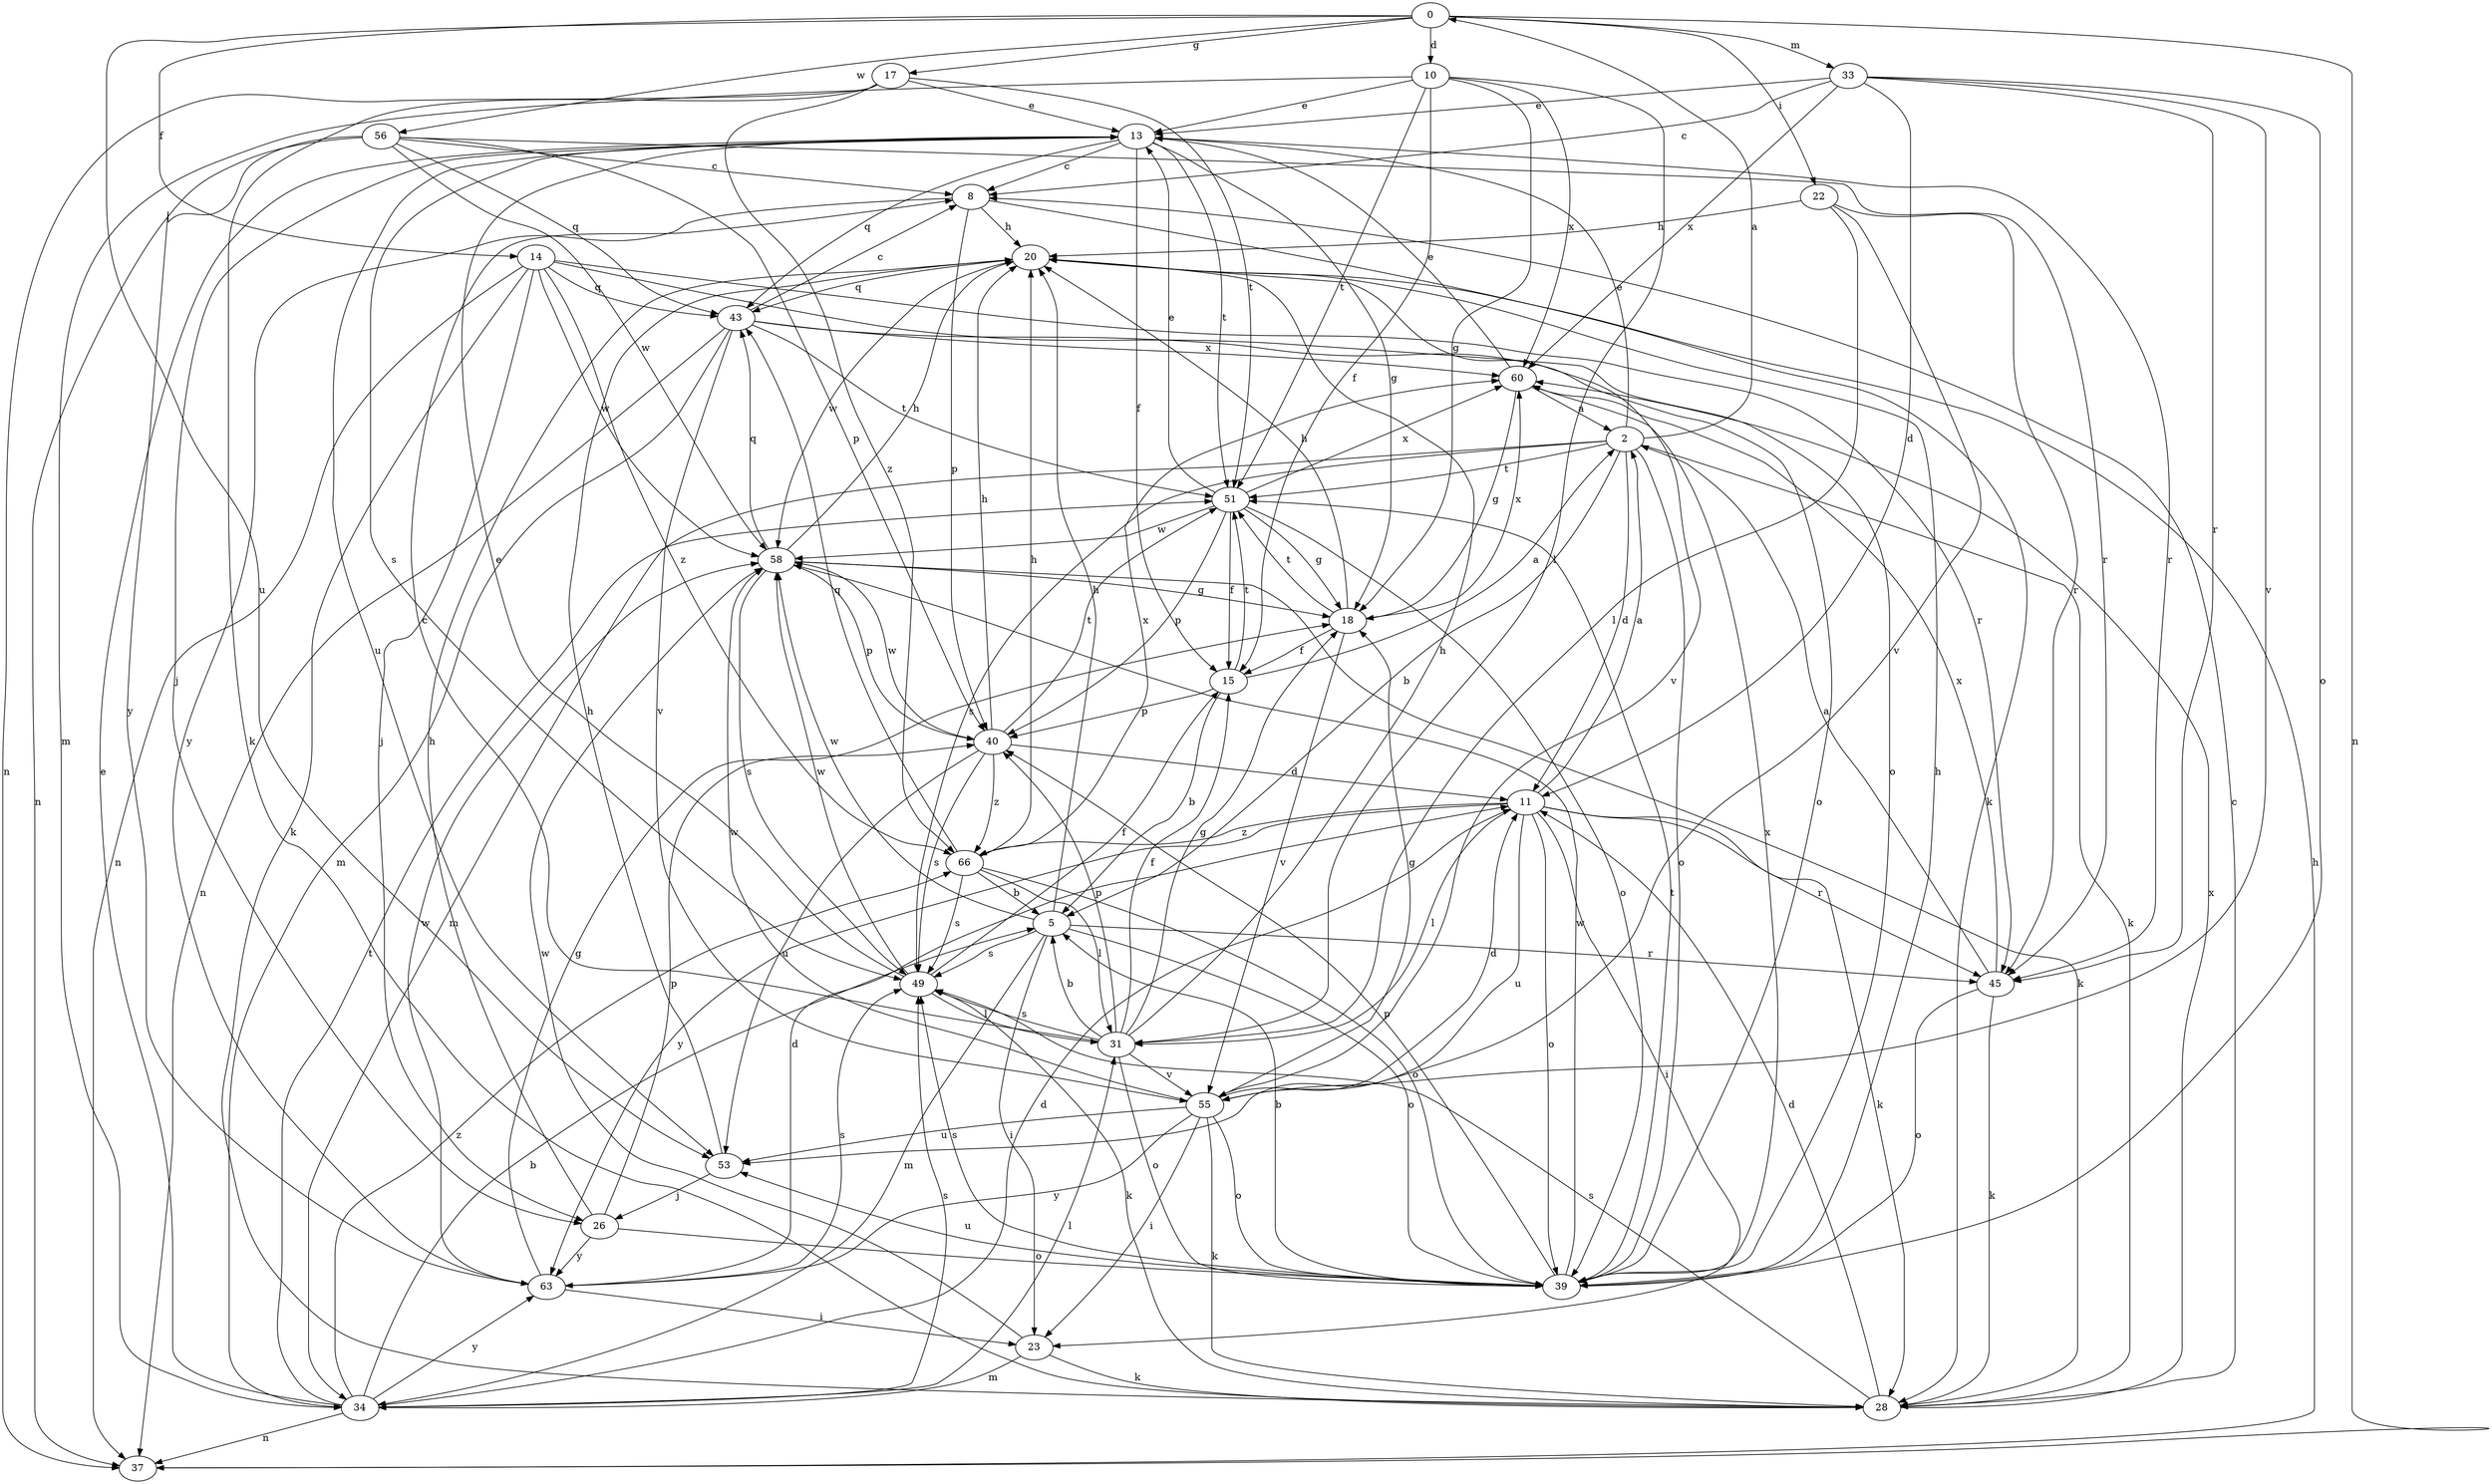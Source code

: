 strict digraph  {
0;
2;
5;
8;
10;
11;
13;
14;
15;
17;
18;
20;
22;
23;
26;
28;
31;
33;
34;
37;
39;
40;
43;
45;
49;
51;
53;
55;
56;
58;
60;
63;
66;
0 -> 10  [label=d];
0 -> 14  [label=f];
0 -> 17  [label=g];
0 -> 22  [label=i];
0 -> 33  [label=m];
0 -> 37  [label=n];
0 -> 53  [label=u];
0 -> 56  [label=w];
2 -> 0  [label=a];
2 -> 5  [label=b];
2 -> 11  [label=d];
2 -> 13  [label=e];
2 -> 28  [label=k];
2 -> 34  [label=m];
2 -> 39  [label=o];
2 -> 49  [label=s];
2 -> 51  [label=t];
5 -> 20  [label=h];
5 -> 23  [label=i];
5 -> 34  [label=m];
5 -> 39  [label=o];
5 -> 45  [label=r];
5 -> 49  [label=s];
5 -> 58  [label=w];
8 -> 20  [label=h];
8 -> 28  [label=k];
8 -> 40  [label=p];
8 -> 63  [label=y];
10 -> 13  [label=e];
10 -> 15  [label=f];
10 -> 18  [label=g];
10 -> 31  [label=l];
10 -> 34  [label=m];
10 -> 51  [label=t];
10 -> 60  [label=x];
11 -> 2  [label=a];
11 -> 23  [label=i];
11 -> 28  [label=k];
11 -> 31  [label=l];
11 -> 39  [label=o];
11 -> 45  [label=r];
11 -> 53  [label=u];
11 -> 63  [label=y];
11 -> 66  [label=z];
13 -> 8  [label=c];
13 -> 15  [label=f];
13 -> 18  [label=g];
13 -> 26  [label=j];
13 -> 43  [label=q];
13 -> 45  [label=r];
13 -> 49  [label=s];
13 -> 51  [label=t];
13 -> 53  [label=u];
14 -> 26  [label=j];
14 -> 28  [label=k];
14 -> 37  [label=n];
14 -> 39  [label=o];
14 -> 43  [label=q];
14 -> 45  [label=r];
14 -> 58  [label=w];
14 -> 66  [label=z];
15 -> 2  [label=a];
15 -> 5  [label=b];
15 -> 40  [label=p];
15 -> 51  [label=t];
17 -> 13  [label=e];
17 -> 28  [label=k];
17 -> 37  [label=n];
17 -> 51  [label=t];
17 -> 66  [label=z];
18 -> 15  [label=f];
18 -> 20  [label=h];
18 -> 51  [label=t];
18 -> 55  [label=v];
18 -> 60  [label=x];
20 -> 43  [label=q];
20 -> 55  [label=v];
20 -> 58  [label=w];
22 -> 20  [label=h];
22 -> 31  [label=l];
22 -> 45  [label=r];
22 -> 55  [label=v];
23 -> 28  [label=k];
23 -> 34  [label=m];
23 -> 58  [label=w];
26 -> 20  [label=h];
26 -> 39  [label=o];
26 -> 40  [label=p];
26 -> 63  [label=y];
28 -> 8  [label=c];
28 -> 11  [label=d];
28 -> 49  [label=s];
28 -> 60  [label=x];
31 -> 5  [label=b];
31 -> 8  [label=c];
31 -> 15  [label=f];
31 -> 18  [label=g];
31 -> 20  [label=h];
31 -> 39  [label=o];
31 -> 40  [label=p];
31 -> 49  [label=s];
31 -> 55  [label=v];
33 -> 8  [label=c];
33 -> 11  [label=d];
33 -> 13  [label=e];
33 -> 39  [label=o];
33 -> 45  [label=r];
33 -> 55  [label=v];
33 -> 60  [label=x];
34 -> 5  [label=b];
34 -> 11  [label=d];
34 -> 13  [label=e];
34 -> 31  [label=l];
34 -> 37  [label=n];
34 -> 49  [label=s];
34 -> 51  [label=t];
34 -> 63  [label=y];
34 -> 66  [label=z];
37 -> 20  [label=h];
39 -> 5  [label=b];
39 -> 20  [label=h];
39 -> 40  [label=p];
39 -> 49  [label=s];
39 -> 51  [label=t];
39 -> 53  [label=u];
39 -> 58  [label=w];
39 -> 60  [label=x];
40 -> 11  [label=d];
40 -> 20  [label=h];
40 -> 49  [label=s];
40 -> 51  [label=t];
40 -> 53  [label=u];
40 -> 58  [label=w];
40 -> 66  [label=z];
43 -> 8  [label=c];
43 -> 34  [label=m];
43 -> 37  [label=n];
43 -> 39  [label=o];
43 -> 51  [label=t];
43 -> 55  [label=v];
43 -> 60  [label=x];
45 -> 2  [label=a];
45 -> 28  [label=k];
45 -> 39  [label=o];
45 -> 60  [label=x];
49 -> 13  [label=e];
49 -> 15  [label=f];
49 -> 28  [label=k];
49 -> 31  [label=l];
49 -> 58  [label=w];
51 -> 13  [label=e];
51 -> 15  [label=f];
51 -> 18  [label=g];
51 -> 39  [label=o];
51 -> 40  [label=p];
51 -> 58  [label=w];
51 -> 60  [label=x];
53 -> 20  [label=h];
53 -> 26  [label=j];
55 -> 11  [label=d];
55 -> 18  [label=g];
55 -> 23  [label=i];
55 -> 28  [label=k];
55 -> 39  [label=o];
55 -> 53  [label=u];
55 -> 58  [label=w];
55 -> 63  [label=y];
56 -> 8  [label=c];
56 -> 37  [label=n];
56 -> 40  [label=p];
56 -> 43  [label=q];
56 -> 45  [label=r];
56 -> 58  [label=w];
56 -> 63  [label=y];
58 -> 18  [label=g];
58 -> 20  [label=h];
58 -> 28  [label=k];
58 -> 40  [label=p];
58 -> 43  [label=q];
58 -> 49  [label=s];
60 -> 2  [label=a];
60 -> 13  [label=e];
60 -> 18  [label=g];
63 -> 11  [label=d];
63 -> 18  [label=g];
63 -> 23  [label=i];
63 -> 49  [label=s];
63 -> 58  [label=w];
66 -> 5  [label=b];
66 -> 20  [label=h];
66 -> 31  [label=l];
66 -> 39  [label=o];
66 -> 43  [label=q];
66 -> 49  [label=s];
66 -> 60  [label=x];
}
